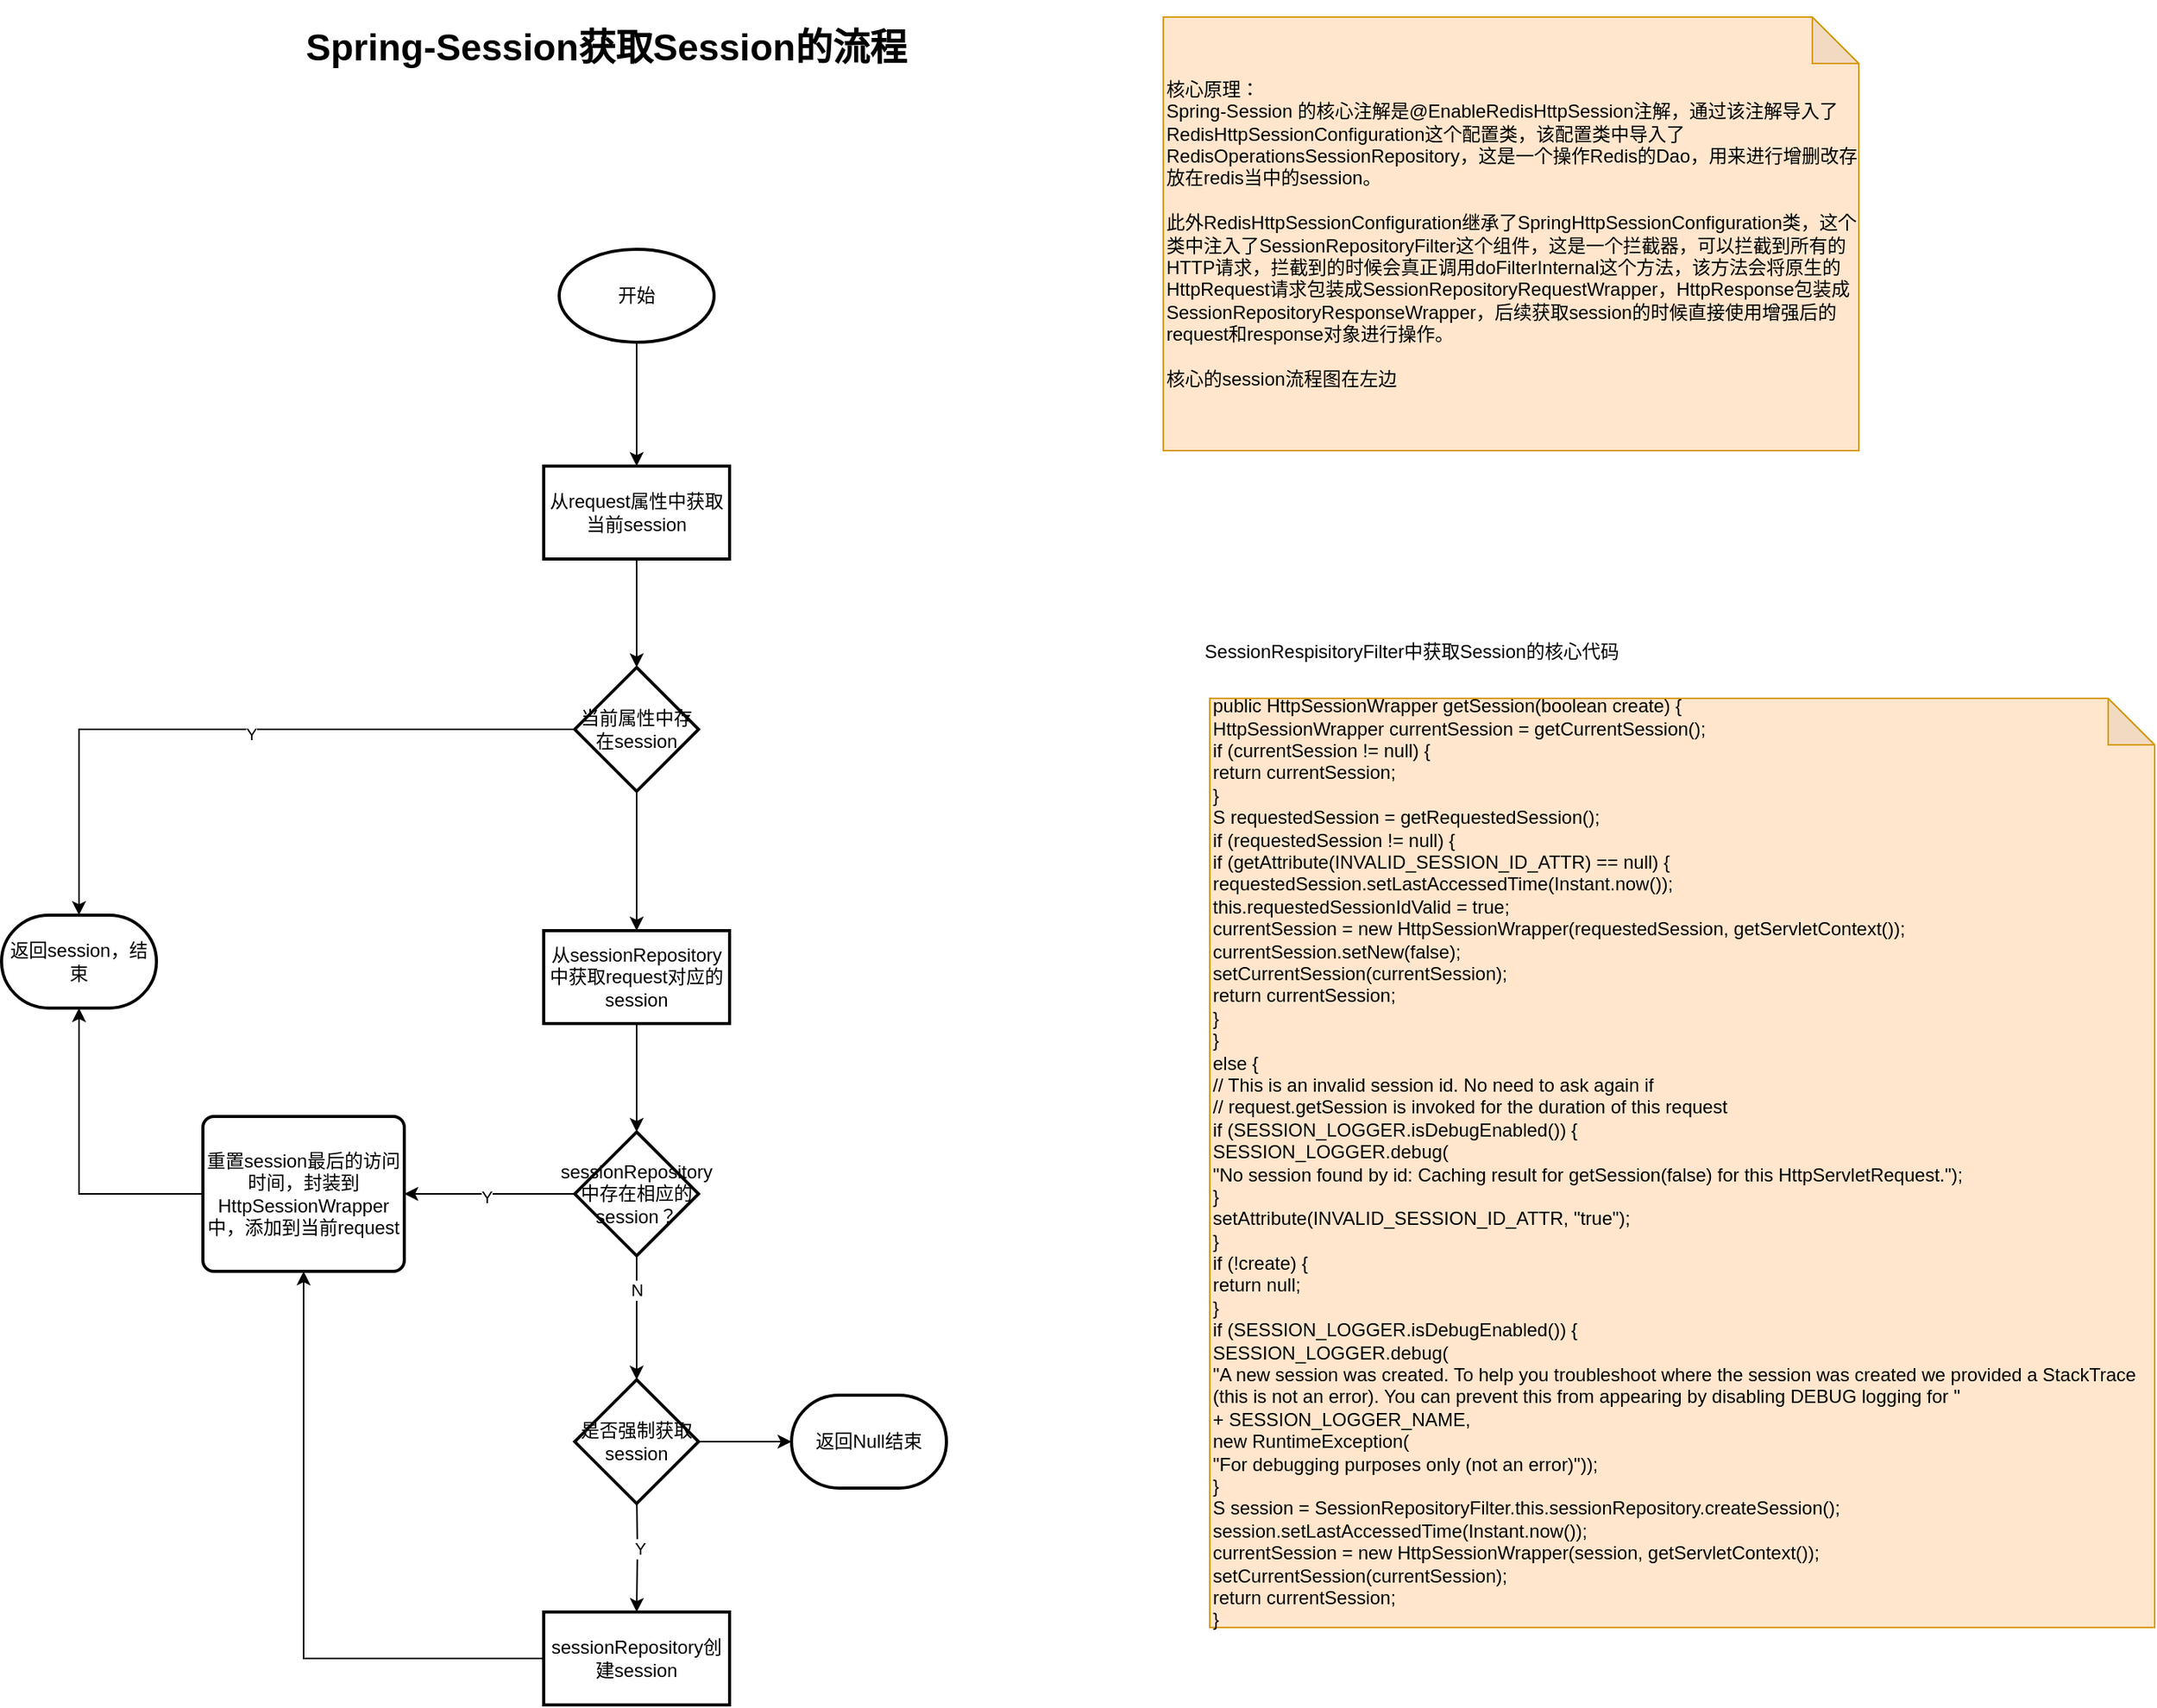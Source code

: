 <mxfile version="10.7.7" type="device"><diagram id="8cgva-PSLyKyoEqFkfkJ" name="Page-1"><mxGraphModel dx="2247" dy="809" grid="1" gridSize="10" guides="1" tooltips="1" connect="1" arrows="1" fold="1" page="1" pageScale="1" pageWidth="1169" pageHeight="827" math="0" shadow="0"><root><mxCell id="0"/><mxCell id="1" parent="0"/><mxCell id="8CgerOZpoMkTo5B1t8EA-1" value="核心原理：&lt;br&gt;Spring-Session 的核心注解是@EnableRedisHttpSession注解，通过该注解导入了RedisHttpSessionConfiguration这个配置类，该配置类中导入了RedisOperationsSessionRepository，这是一个操作Redis的Dao，用来进行增删改存放在redis当中的session。&lt;br&gt;&lt;br&gt;此外RedisHttpSessionConfiguration继承了SpringHttpSessionConfiguration类，这个类中注入了SessionRepositoryFilter这个组件，这是一个拦截器，可以拦截到所有的HTTP请求，拦截到的时候会真正调用doFilterInternal这个方法，该方法会将原生的HttpRequest请求包装成SessionRepositoryRequestWrapper，HttpResponse包装成SessionRepositoryResponseWrapper，后续获取session的时候直接使用增强后的request和response对象进行操作。&lt;br&gt;&lt;br&gt;核心的session流程图在左边" style="shape=note;whiteSpace=wrap;html=1;backgroundOutline=1;darkOpacity=0.05;fillColor=#ffe6cc;strokeColor=#d79b00;align=left;" vertex="1" parent="1"><mxGeometry x="560" y="70" width="449" height="280" as="geometry"/></mxCell><mxCell id="8CgerOZpoMkTo5B1t8EA-2" value="&lt;h1&gt;Spring-Session获取Session的流程&lt;/h1&gt;" style="text;html=1;align=center;verticalAlign=middle;resizable=0;points=[];autosize=1;strokeColor=none;fillColor=none;" vertex="1" parent="1"><mxGeometry y="65" width="400" height="50" as="geometry"/></mxCell><mxCell id="8CgerOZpoMkTo5B1t8EA-3" value="" style="edgeStyle=orthogonalEdgeStyle;rounded=0;orthogonalLoop=1;jettySize=auto;html=1;" edge="1" parent="1" source="8CgerOZpoMkTo5B1t8EA-4" target="8CgerOZpoMkTo5B1t8EA-8"><mxGeometry relative="1" as="geometry"/></mxCell><mxCell id="8CgerOZpoMkTo5B1t8EA-4" value="开始" style="strokeWidth=2;html=1;shape=mxgraph.flowchart.start_1;whiteSpace=wrap;" vertex="1" parent="1"><mxGeometry x="170" y="220" width="100" height="60" as="geometry"/></mxCell><mxCell id="8CgerOZpoMkTo5B1t8EA-5" value="&lt;div&gt;public HttpSessionWrapper getSession(boolean create) {&lt;/div&gt;&lt;div&gt;&lt;span&gt;&#9;&#9;&#9;&lt;/span&gt;HttpSessionWrapper currentSession = getCurrentSession();&lt;/div&gt;&lt;div&gt;&lt;span&gt;&#9;&#9;&#9;&lt;/span&gt;if (currentSession != null) {&lt;/div&gt;&lt;div&gt;&lt;span&gt;&#9;&#9;&#9;&#9;&lt;/span&gt;return currentSession;&lt;/div&gt;&lt;div&gt;&lt;span&gt;&#9;&#9;&#9;&lt;/span&gt;}&lt;/div&gt;&lt;div&gt;&lt;span&gt;&#9;&#9;&#9;&lt;/span&gt;S requestedSession = getRequestedSession();&lt;/div&gt;&lt;div&gt;&lt;span&gt;&#9;&#9;&#9;&lt;/span&gt;if (requestedSession != null) {&lt;/div&gt;&lt;div&gt;&lt;span&gt;&#9;&#9;&#9;&#9;&lt;/span&gt;if (getAttribute(INVALID_SESSION_ID_ATTR) == null) {&lt;/div&gt;&lt;div&gt;&lt;span&gt;&#9;&#9;&#9;&#9;&#9;&lt;/span&gt;requestedSession.setLastAccessedTime(Instant.now());&lt;/div&gt;&lt;div&gt;&lt;span&gt;&#9;&#9;&#9;&#9;&#9;&lt;/span&gt;this.requestedSessionIdValid = true;&lt;/div&gt;&lt;div&gt;&lt;span&gt;&#9;&#9;&#9;&#9;&#9;&lt;/span&gt;currentSession = new HttpSessionWrapper(requestedSession, getServletContext());&lt;/div&gt;&lt;div&gt;&lt;span&gt;&#9;&#9;&#9;&#9;&#9;&lt;/span&gt;currentSession.setNew(false);&lt;/div&gt;&lt;div&gt;&lt;span&gt;&#9;&#9;&#9;&#9;&#9;&lt;/span&gt;setCurrentSession(currentSession);&lt;/div&gt;&lt;div&gt;&lt;span&gt;&#9;&#9;&#9;&#9;&#9;&lt;/span&gt;return currentSession;&lt;/div&gt;&lt;div&gt;&lt;span&gt;&#9;&#9;&#9;&#9;&lt;/span&gt;}&lt;/div&gt;&lt;div&gt;&lt;span&gt;&#9;&#9;&#9;&lt;/span&gt;}&lt;/div&gt;&lt;div&gt;&lt;span&gt;&#9;&#9;&#9;&lt;/span&gt;else {&lt;/div&gt;&lt;div&gt;&lt;span&gt;&#9;&#9;&#9;&#9;&lt;/span&gt;// This is an invalid session id. No need to ask again if&lt;/div&gt;&lt;div&gt;&lt;span&gt;&#9;&#9;&#9;&#9;&lt;/span&gt;// request.getSession is invoked for the duration of this request&lt;/div&gt;&lt;div&gt;&lt;span&gt;&#9;&#9;&#9;&#9;&lt;/span&gt;if (SESSION_LOGGER.isDebugEnabled()) {&lt;/div&gt;&lt;div&gt;&lt;span&gt;&#9;&#9;&#9;&#9;&#9;&lt;/span&gt;SESSION_LOGGER.debug(&lt;/div&gt;&lt;div&gt;&lt;span&gt;&#9;&#9;&#9;&#9;&#9;&#9;&#9;&lt;/span&gt;&quot;No session found by id: Caching result for getSession(false) for this HttpServletRequest.&quot;);&lt;/div&gt;&lt;div&gt;&lt;span&gt;&#9;&#9;&#9;&#9;&lt;/span&gt;}&lt;/div&gt;&lt;div&gt;&lt;span&gt;&#9;&#9;&#9;&#9;&lt;/span&gt;setAttribute(INVALID_SESSION_ID_ATTR, &quot;true&quot;);&lt;/div&gt;&lt;div&gt;&lt;span&gt;&#9;&#9;&#9;&lt;/span&gt;}&lt;/div&gt;&lt;div&gt;&lt;span&gt;&#9;&#9;&#9;&lt;/span&gt;if (!create) {&lt;/div&gt;&lt;div&gt;&lt;span&gt;&#9;&#9;&#9;&#9;&lt;/span&gt;return null;&lt;/div&gt;&lt;div&gt;&lt;span&gt;&#9;&#9;&#9;&lt;/span&gt;}&lt;/div&gt;&lt;div&gt;&lt;span&gt;&#9;&#9;&#9;&lt;/span&gt;if (SESSION_LOGGER.isDebugEnabled()) {&lt;/div&gt;&lt;div&gt;&lt;span&gt;&#9;&#9;&#9;&#9;&lt;/span&gt;SESSION_LOGGER.debug(&lt;/div&gt;&lt;div&gt;&lt;span&gt;&#9;&#9;&#9;&#9;&#9;&#9;&lt;/span&gt;&quot;A new session was created. To help you troubleshoot where the session was created we provided a StackTrace (this is not an error). You can prevent this from appearing by disabling DEBUG logging for &quot;&lt;/div&gt;&lt;div&gt;&lt;span&gt;&#9;&#9;&#9;&#9;&#9;&#9;&#9;&#9;&lt;/span&gt;+ SESSION_LOGGER_NAME,&lt;/div&gt;&lt;div&gt;&lt;span&gt;&#9;&#9;&#9;&#9;&#9;&#9;&lt;/span&gt;new RuntimeException(&lt;/div&gt;&lt;div&gt;&lt;span&gt;&#9;&#9;&#9;&#9;&#9;&#9;&#9;&#9;&lt;/span&gt;&quot;For debugging purposes only (not an error)&quot;));&lt;/div&gt;&lt;div&gt;&lt;span&gt;&#9;&#9;&#9;&lt;/span&gt;}&lt;/div&gt;&lt;div&gt;&lt;span&gt;&#9;&#9;&#9;&lt;/span&gt;S session = SessionRepositoryFilter.this.sessionRepository.createSession();&lt;/div&gt;&lt;div&gt;&lt;span&gt;&#9;&#9;&#9;&lt;/span&gt;session.setLastAccessedTime(Instant.now());&lt;/div&gt;&lt;div&gt;&lt;span&gt;&#9;&#9;&#9;&lt;/span&gt;currentSession = new HttpSessionWrapper(session, getServletContext());&lt;/div&gt;&lt;div&gt;&lt;span&gt;&#9;&#9;&#9;&lt;/span&gt;setCurrentSession(currentSession);&lt;/div&gt;&lt;div&gt;&lt;span&gt;&#9;&#9;&#9;&lt;/span&gt;return currentSession;&lt;/div&gt;&lt;div&gt;&lt;span&gt;&#9;&#9;&lt;/span&gt;}&lt;/div&gt;" style="shape=note;whiteSpace=wrap;html=1;backgroundOutline=1;darkOpacity=0.05;fillColor=#ffe6cc;strokeColor=#d79b00;align=left;" vertex="1" parent="1"><mxGeometry x="590" y="510" width="610" height="600" as="geometry"/></mxCell><mxCell id="8CgerOZpoMkTo5B1t8EA-6" value="SessionRespisitoryFilter中获取Session的核心代码" style="text;html=1;align=center;verticalAlign=middle;resizable=0;points=[];autosize=1;strokeColor=none;fillColor=none;" vertex="1" parent="1"><mxGeometry x="580" y="470" width="280" height="20" as="geometry"/></mxCell><mxCell id="8CgerOZpoMkTo5B1t8EA-7" value="" style="edgeStyle=orthogonalEdgeStyle;rounded=0;orthogonalLoop=1;jettySize=auto;html=1;" edge="1" parent="1" source="8CgerOZpoMkTo5B1t8EA-8" target="8CgerOZpoMkTo5B1t8EA-12"><mxGeometry relative="1" as="geometry"/></mxCell><mxCell id="8CgerOZpoMkTo5B1t8EA-8" value="从request属性中获取当前session" style="whiteSpace=wrap;html=1;strokeWidth=2;" vertex="1" parent="1"><mxGeometry x="160" y="360" width="120" height="60" as="geometry"/></mxCell><mxCell id="8CgerOZpoMkTo5B1t8EA-9" value="" style="edgeStyle=orthogonalEdgeStyle;rounded=0;orthogonalLoop=1;jettySize=auto;html=1;" edge="1" parent="1" source="8CgerOZpoMkTo5B1t8EA-12" target="8CgerOZpoMkTo5B1t8EA-14"><mxGeometry relative="1" as="geometry"/></mxCell><mxCell id="8CgerOZpoMkTo5B1t8EA-10" style="edgeStyle=orthogonalEdgeStyle;rounded=0;orthogonalLoop=1;jettySize=auto;html=1;" edge="1" parent="1" source="8CgerOZpoMkTo5B1t8EA-12" target="8CgerOZpoMkTo5B1t8EA-29"><mxGeometry relative="1" as="geometry"/></mxCell><mxCell id="8CgerOZpoMkTo5B1t8EA-11" value="Y&lt;br&gt;" style="edgeLabel;html=1;align=center;verticalAlign=middle;resizable=0;points=[];" vertex="1" connectable="0" parent="8CgerOZpoMkTo5B1t8EA-10"><mxGeometry x="-0.05" y="3" relative="1" as="geometry"><mxPoint as="offset"/></mxGeometry></mxCell><mxCell id="8CgerOZpoMkTo5B1t8EA-12" value="当前属性中存在session" style="rhombus;whiteSpace=wrap;html=1;strokeWidth=2;" vertex="1" parent="1"><mxGeometry x="180" y="490" width="80" height="80" as="geometry"/></mxCell><mxCell id="8CgerOZpoMkTo5B1t8EA-13" value="" style="edgeStyle=orthogonalEdgeStyle;rounded=0;orthogonalLoop=1;jettySize=auto;html=1;" edge="1" parent="1" source="8CgerOZpoMkTo5B1t8EA-14" target="8CgerOZpoMkTo5B1t8EA-19"><mxGeometry relative="1" as="geometry"/></mxCell><mxCell id="8CgerOZpoMkTo5B1t8EA-14" value="从sessionRepository中获取request对应的session" style="whiteSpace=wrap;html=1;strokeWidth=2;" vertex="1" parent="1"><mxGeometry x="160" y="660" width="120" height="60" as="geometry"/></mxCell><mxCell id="8CgerOZpoMkTo5B1t8EA-15" value="" style="edgeStyle=orthogonalEdgeStyle;rounded=0;orthogonalLoop=1;jettySize=auto;html=1;" edge="1" parent="1" source="8CgerOZpoMkTo5B1t8EA-19" target="8CgerOZpoMkTo5B1t8EA-25"><mxGeometry relative="1" as="geometry"/></mxCell><mxCell id="8CgerOZpoMkTo5B1t8EA-16" value="N" style="edgeLabel;html=1;align=center;verticalAlign=middle;resizable=0;points=[];" vertex="1" connectable="0" parent="8CgerOZpoMkTo5B1t8EA-15"><mxGeometry x="-0.45" relative="1" as="geometry"><mxPoint as="offset"/></mxGeometry></mxCell><mxCell id="8CgerOZpoMkTo5B1t8EA-17" value="" style="edgeStyle=orthogonalEdgeStyle;rounded=0;orthogonalLoop=1;jettySize=auto;html=1;" edge="1" parent="1" source="8CgerOZpoMkTo5B1t8EA-19" target="8CgerOZpoMkTo5B1t8EA-28"><mxGeometry relative="1" as="geometry"/></mxCell><mxCell id="8CgerOZpoMkTo5B1t8EA-18" value="Y&lt;br&gt;" style="edgeLabel;html=1;align=center;verticalAlign=middle;resizable=0;points=[];" vertex="1" connectable="0" parent="8CgerOZpoMkTo5B1t8EA-17"><mxGeometry x="0.036" y="2" relative="1" as="geometry"><mxPoint as="offset"/></mxGeometry></mxCell><mxCell id="8CgerOZpoMkTo5B1t8EA-19" value="sessionRepository中存在相应的session？" style="rhombus;whiteSpace=wrap;html=1;strokeWidth=2;" vertex="1" parent="1"><mxGeometry x="180" y="790" width="80" height="80" as="geometry"/></mxCell><mxCell id="8CgerOZpoMkTo5B1t8EA-20" value="" style="edgeStyle=orthogonalEdgeStyle;rounded=0;orthogonalLoop=1;jettySize=auto;html=1;" edge="1" parent="1" target="8CgerOZpoMkTo5B1t8EA-23"><mxGeometry relative="1" as="geometry"><mxPoint x="220" y="1020" as="sourcePoint"/></mxGeometry></mxCell><mxCell id="8CgerOZpoMkTo5B1t8EA-21" value="Y&lt;br&gt;" style="edgeLabel;html=1;align=center;verticalAlign=middle;resizable=0;points=[];" vertex="1" connectable="0" parent="8CgerOZpoMkTo5B1t8EA-20"><mxGeometry x="-0.025" y="1" relative="1" as="geometry"><mxPoint as="offset"/></mxGeometry></mxCell><mxCell id="8CgerOZpoMkTo5B1t8EA-22" style="edgeStyle=orthogonalEdgeStyle;rounded=0;orthogonalLoop=1;jettySize=auto;html=1;entryX=0.5;entryY=1;entryDx=0;entryDy=0;" edge="1" parent="1" source="8CgerOZpoMkTo5B1t8EA-23" target="8CgerOZpoMkTo5B1t8EA-28"><mxGeometry relative="1" as="geometry"/></mxCell><mxCell id="8CgerOZpoMkTo5B1t8EA-23" value="sessionRepository创建session" style="whiteSpace=wrap;html=1;strokeWidth=2;" vertex="1" parent="1"><mxGeometry x="160" y="1100" width="120" height="60" as="geometry"/></mxCell><mxCell id="8CgerOZpoMkTo5B1t8EA-24" value="" style="edgeStyle=orthogonalEdgeStyle;rounded=0;orthogonalLoop=1;jettySize=auto;html=1;" edge="1" parent="1" source="8CgerOZpoMkTo5B1t8EA-25" target="8CgerOZpoMkTo5B1t8EA-26"><mxGeometry relative="1" as="geometry"/></mxCell><mxCell id="8CgerOZpoMkTo5B1t8EA-25" value="是否强制获取session" style="rhombus;whiteSpace=wrap;html=1;strokeWidth=2;" vertex="1" parent="1"><mxGeometry x="180" y="950" width="80" height="80" as="geometry"/></mxCell><mxCell id="8CgerOZpoMkTo5B1t8EA-26" value="返回Null结束" style="strokeWidth=2;html=1;shape=mxgraph.flowchart.terminator;whiteSpace=wrap;" vertex="1" parent="1"><mxGeometry x="320" y="960" width="100" height="60" as="geometry"/></mxCell><mxCell id="8CgerOZpoMkTo5B1t8EA-27" style="edgeStyle=orthogonalEdgeStyle;rounded=0;orthogonalLoop=1;jettySize=auto;html=1;" edge="1" parent="1" source="8CgerOZpoMkTo5B1t8EA-28" target="8CgerOZpoMkTo5B1t8EA-29"><mxGeometry relative="1" as="geometry"/></mxCell><mxCell id="8CgerOZpoMkTo5B1t8EA-28" value="重置session最后的访问时间，封装到HttpSessionWrapper中，添加到当前request" style="rounded=1;whiteSpace=wrap;html=1;absoluteArcSize=1;arcSize=14;strokeWidth=2;" vertex="1" parent="1"><mxGeometry x="-60" y="780" width="130" height="100" as="geometry"/></mxCell><mxCell id="8CgerOZpoMkTo5B1t8EA-29" value="返回session，结束" style="strokeWidth=2;html=1;shape=mxgraph.flowchart.terminator;whiteSpace=wrap;" vertex="1" parent="1"><mxGeometry x="-190" y="650" width="100" height="60" as="geometry"/></mxCell></root></mxGraphModel></diagram></mxfile>
